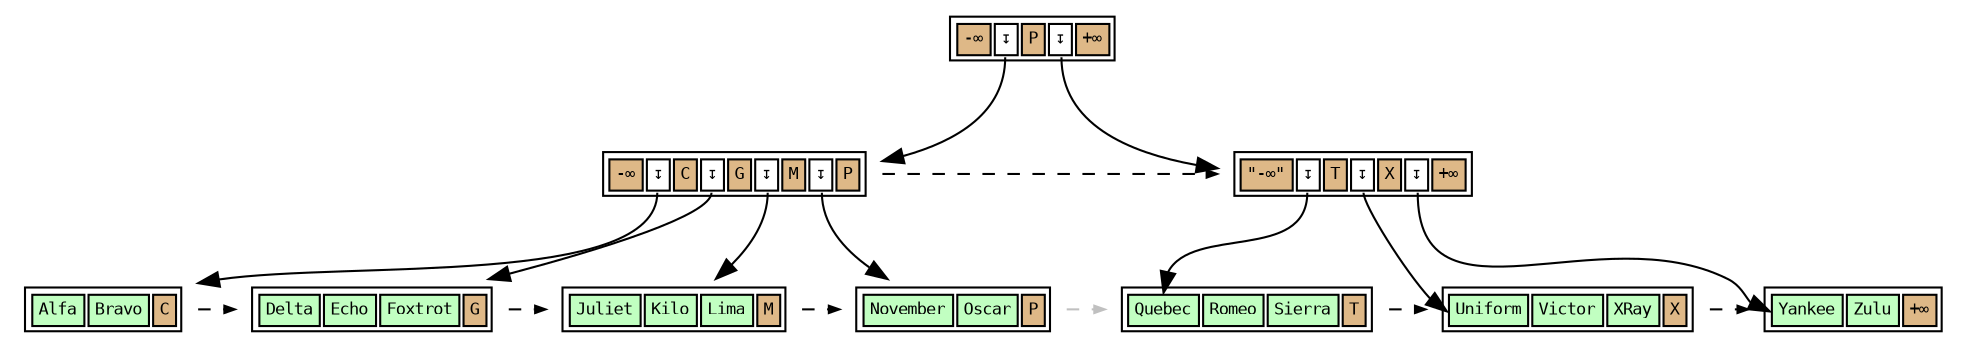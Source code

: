 // Example B-Tree graph
//
// Breadth-first order
//
// Start from root, go left to right
//
// Workflow:
//
// $ dot -T svg btree.dot -o btree.svg;

digraph nbtree {
graph [fontname = "monospace"];
node [shape = none,height=.1,fontname = "monospace",fontsize=8];
// Level 2 (Root internal level)
rootnode[ label=<<table>
                    <tr>
                        <td bgcolor='burlywood' port="s0">-&infin;</td>
                        <td bgcolor='white' port="d0">&#8615;</td>
                        <td bgcolor='burlywood' port="s1">P</td>
                        <td bgcolor='white' port="d1">&#8615;</td>
                        <td bgcolor='burlywood' port="hk">+&infin;</td>
                    </tr>
                </table>
               >
        ];
// Downlink arrows to children:
"rootnode":d0 -> "leftinternal"
"rootnode":d1 -> "rightinternal"
// sibling pointer:
// (None)


// Level 1 (Internal level)
// Downlinks + highkey:
leftinternal[ label=<<table>
                    <tr>
                        <td bgcolor='burlywood' port="s0">-&infin;</td>
                        <td bgcolor='white' port="d0">&#8615;</td>
                        <td bgcolor='burlywood' port="s1">C</td>
                        <td bgcolor='white' port="d1">&#8615;</td>
                        <td bgcolor='burlywood' port="s2">G</td>
                        <td bgcolor='white' port="d2">&#8615;</td>
                        <td bgcolor='burlywood' port="s3">M</td>
                        <td bgcolor='white' port="d3">&#8615;</td>
                        <td bgcolor='burlywood' port="hk">P</td>
                    </tr>
                </table>
               >
        ];
// Downlink arrows to children:
"leftinternal":d0 -> "leftleafnode_1"
"leftinternal":d1 -> "leftleafnode_2"
"leftinternal":d2 -> "leftleafnode_3"
"leftinternal":d3 -> "leftleafnode_4"
// sibling pointer:
"leftinternal" -> "rightinternal"[constraint=false,color=black,style=dashed,arrowsize=0.5]
// Downlinks + highkey:
rightinternal[ label=<<table>
                    <tr>
                        <td bgcolor='burlywood' port="s0">&quot;-&infin;&quot;</td>
                        <td bgcolor='white' port="d0">&#8615;</td>
                        <td bgcolor='burlywood' port="s1">T</td>
                        <td bgcolor='white' port="d1">&#8615;</td>
                        <td bgcolor='burlywood' port="s2">X</td>
                        <td bgcolor='white' port="d2">&#8615;</td>
                        <td bgcolor='burlywood' port="hk">+&infin;</td>
                    </tr>
                </table>
               >
        ];
// Downlink arrows to children:
"rightinternal":d0 -> "rightleafnode_1":t0
"rightinternal":d1 -> "rightleafnode_2":t0
"rightinternal":d2 -> "rightleafnode_3":t0
// sibling pointer:
// (None)


// Level 0 (leaf level)
leftleafnode_1[ label=<<table>
                    <tr>
                        <td bgcolor='darkseagreen1' port="t0">Alfa</td>
                        <td bgcolor='darkseagreen1' port="t1">Bravo</td>
                        <td bgcolor='burlywood' port="hk">C</td>
                    </tr>
                </table>
               >
        ];
// sibling pointer:
"leftleafnode_1" -> "leftleafnode_2"[constraint=false,color=black,style=dashed,arrowsize=0.5]
leftleafnode_2[ label=<<table>
                    <tr>
                        <td bgcolor='darkseagreen1' port="t0">Delta</td>
                        <td bgcolor='darkseagreen1' port="t1">Echo</td>
                        <td bgcolor='darkseagreen1' port="t2">Foxtrot</td>
                        <td bgcolor='burlywood' port="hk">G</td>
                    </tr>
                </table>
               >
        ];
// sibling pointer:
"leftleafnode_2" -> "leftleafnode_3"[constraint=false,color=black,style=dashed,arrowsize=0.5]
leftleafnode_3[ label=<<table>
                    <tr>
                        <td bgcolor='darkseagreen1' port="t0">Juliet</td>
                        <td bgcolor='darkseagreen1' port="t1">Kilo</td>
                        <td bgcolor='darkseagreen1' port="t2">Lima</td>
                        <td bgcolor='burlywood' port="hk">M</td>
                    </tr>
                </table>
               >
        ];
// sibling pointer:
"leftleafnode_3" -> "leftleafnode_4"[constraint=false,color=black,style=dashed,arrowsize=0.5]
leftleafnode_4[ label=<<table>
                    <tr>
                        <td bgcolor='darkseagreen1' port="t0">November</td>
                        <td bgcolor='darkseagreen1' port="t1">Oscar</td>
                        <td bgcolor='burlywood' port="hk">P</td>
                    </tr>
                </table>
               >
        ];
// sibling/cousin pointer:
"leftleafnode_4" -> "rightleafnode_1"[constraint=false,color=gray,style=dashed,arrowsize=0.5]
rightleafnode_1[ label=<<table>
                    <tr>
                        <td bgcolor='darkseagreen1' port="t0">Quebec</td>
                        <td bgcolor='darkseagreen1' port="t1">Romeo</td>
                        <td bgcolor='darkseagreen1' port="t2">Sierra</td>
                        <td bgcolor='burlywood' port="hk">T</td>
                    </tr>
                </table>
               >
        ];
// sibling pointer:
"rightleafnode_1" -> "rightleafnode_2"[constraint=false,color=black,style=dashed,arrowsize=0.5]
rightleafnode_2[ label=<<table>
                    <tr>
                        <td bgcolor='darkseagreen1' port="t0">Uniform</td>
                        <td bgcolor='darkseagreen1' port="t1">Victor</td>
                        <td bgcolor='darkseagreen1' port="t2">XRay</td>
                        <td bgcolor='burlywood' port="hk">X</td>
                    </tr>
                </table>
               >
        ];
// sibling pointer:
"rightleafnode_2" -> "rightleafnode_3"[constraint=false,color=black,style=dashed,arrowsize=0.5]
rightleafnode_3[ label=<<table>
                    <tr>
                        <td bgcolor='darkseagreen1' port="t0">Yankee</td>
                        <td bgcolor='darkseagreen1' port="t1">Zulu</td>
                        <td bgcolor='burlywood' port="hk">+&infin;</td>
                    </tr>
                </table>
               >
        ];
// sibling pointer:
// (None)

// Force alignment from root to internal to leaf levels:
edge[style=invis];
"rootnode":s1 -> "leftleafnode_4":hk
"leftinternal":hk -> "leftleafnode_4":hk
}
